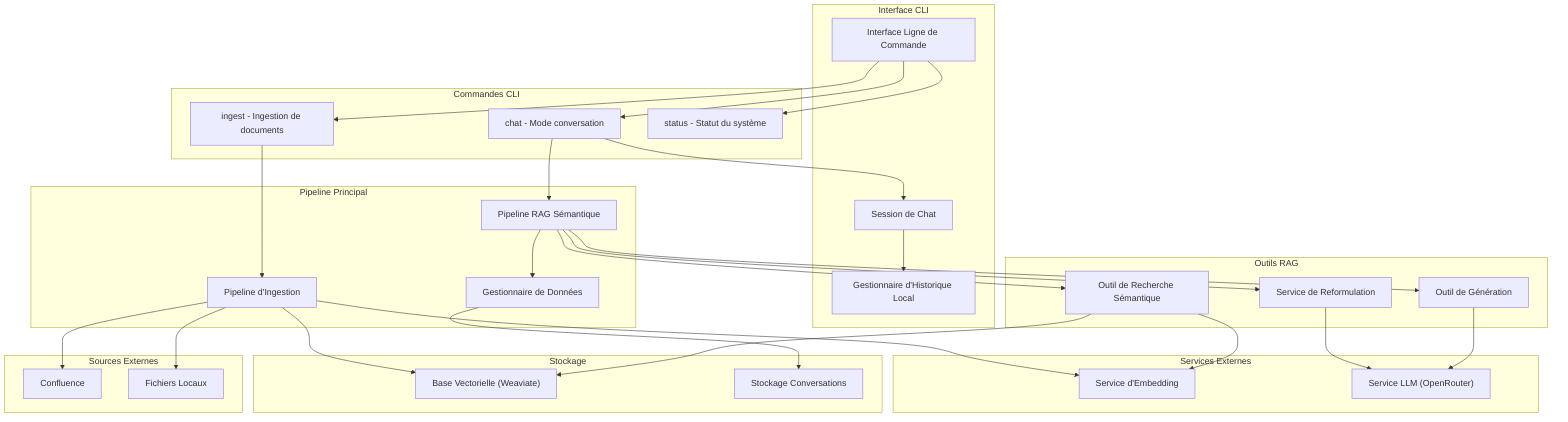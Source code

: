 %%{config: {'theme':'base', 'themeVariables': {'primaryColor':'#2E4057', 'primaryTextColor':'#FFFFFF', 'primaryBorderColor':'#1A2332', 'lineColor':'#4A90A4', 'secondaryColor':'#87CEEB', 'tertiaryColor':'#F0F8FF'}}}%%
graph TD
    subgraph Interface CLI
        CLI_Interface["Interface Ligne de Commande"]
        Chat_Session["Session de Chat"]
        History_Manager["Gestionnaire d'Historique Local"]
    end

    subgraph Commandes CLI
        Chat_Command["chat - Mode conversation"]
        Ingest_Command["ingest - Ingestion de documents"]
        Status_Command["status - Statut du système"]
    end

    subgraph Pipeline Principal
        Semantic_RAG_Pipeline["Pipeline RAG Sémantique"]
        Ingestion_Pipeline["Pipeline d'Ingestion"]
        DataManager["Gestionnaire de Données"]
    end

    subgraph Outils RAG
        Reformulation_Service["Service de Reformulation"]
        Semantic_Retrieval_Tool["Outil de Recherche Sémantique"]
        Generation_Tool["Outil de Génération"]
    end

    subgraph Services Externes
        Embedding_Service["Service d'Embedding"]
        LLM_Service["Service LLM (OpenRouter)"]
    end

    subgraph Stockage
        VectorDB["Base Vectorielle (Weaviate)"]
        Storage["Stockage Conversations"]
    end

    subgraph Sources Externes
        Confluence["Confluence"]
        Local_Files["Fichiers Locaux"]
    end

    %% Connexions CLI
    CLI_Interface --> Chat_Command
    CLI_Interface --> Ingest_Command  
    CLI_Interface --> Status_Command
    
    Chat_Command --> Chat_Session
    Chat_Session --> History_Manager
    Chat_Command --> Semantic_RAG_Pipeline
    
    Ingest_Command --> Ingestion_Pipeline
    
    %% Pipeline RAG
    Semantic_RAG_Pipeline --> Reformulation_Service
    Semantic_RAG_Pipeline --> Semantic_Retrieval_Tool
    Semantic_RAG_Pipeline --> Generation_Tool
    Semantic_RAG_Pipeline --> DataManager

    %% Pipeline Ingestion
    Ingestion_Pipeline --> Confluence
    Ingestion_Pipeline --> Local_Files
    Ingestion_Pipeline --> Embedding_Service
    Ingestion_Pipeline --> VectorDB

    %% Services
    Reformulation_Service --> LLM_Service
    Generation_Tool --> LLM_Service
    Semantic_Retrieval_Tool --> VectorDB
    Semantic_Retrieval_Tool --> Embedding_Service
    
    %% Stockage
    DataManager --> Storage